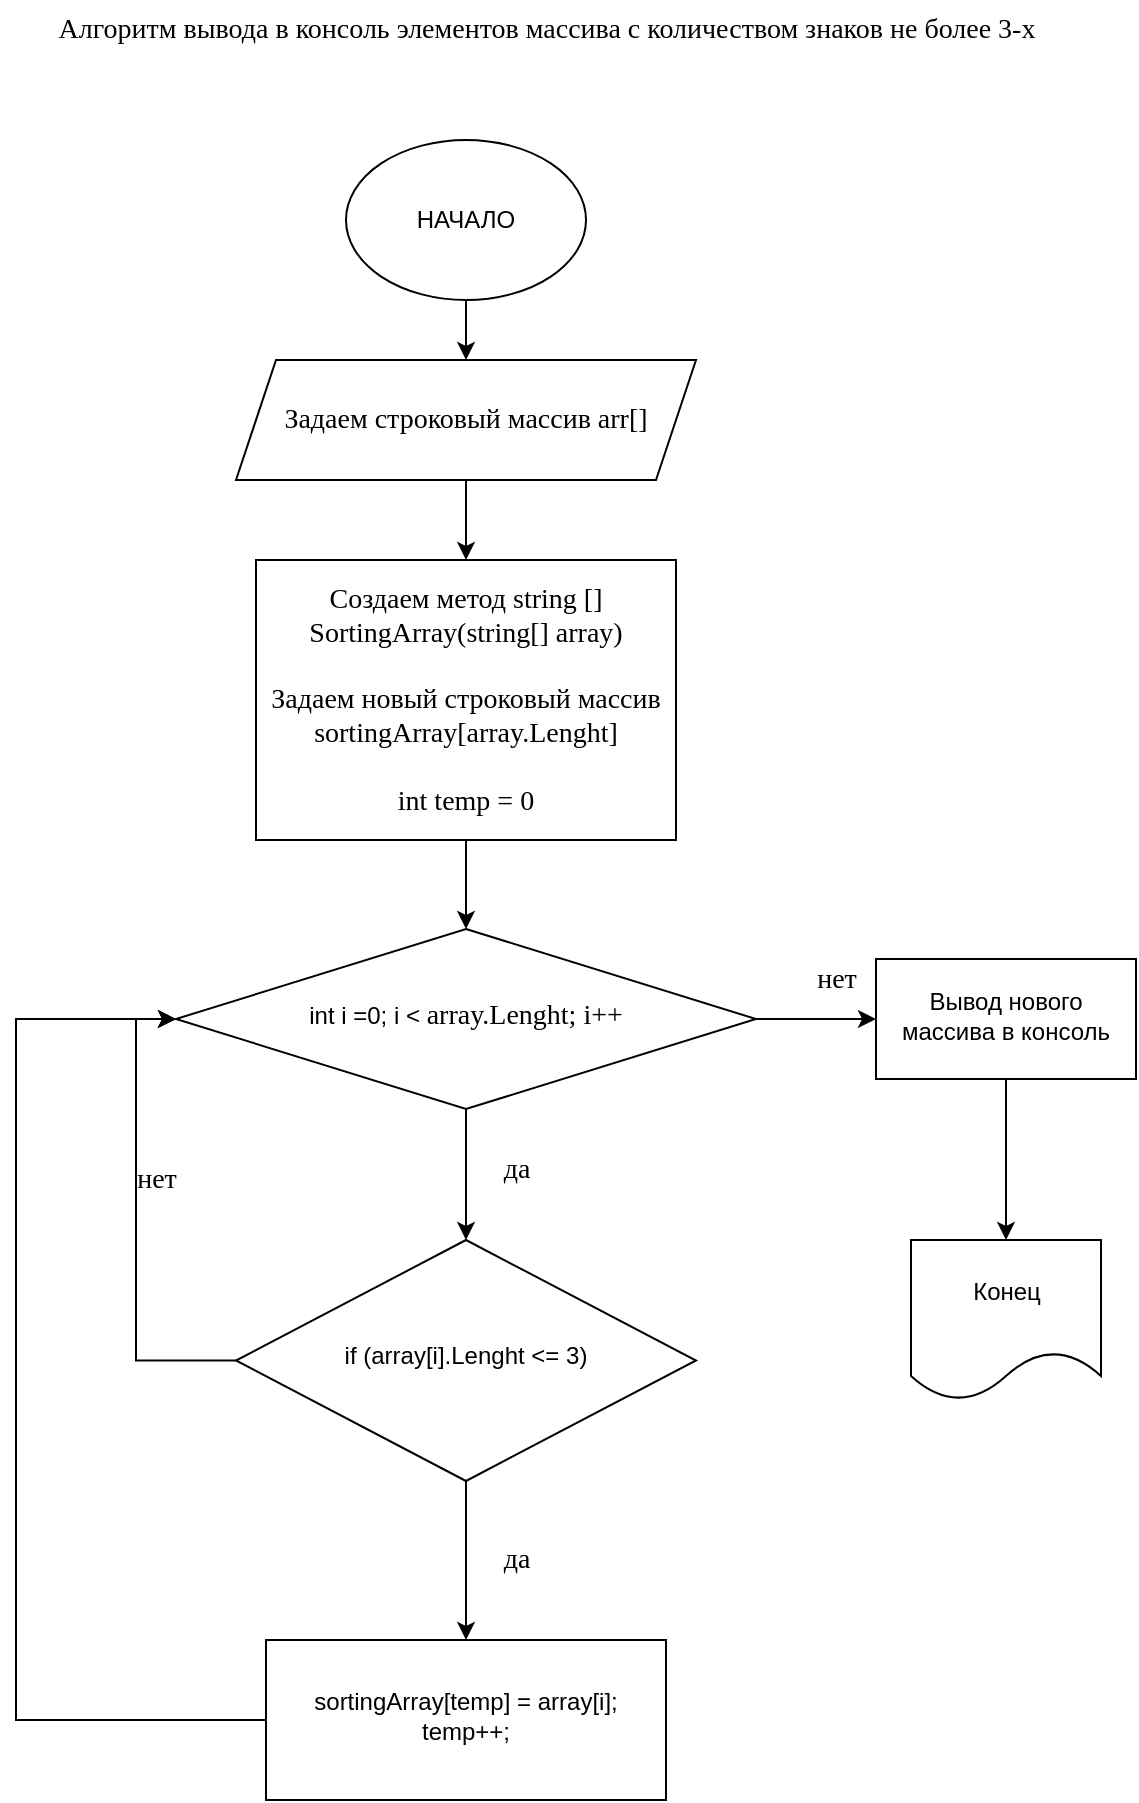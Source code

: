 <mxfile version="20.3.0" type="device"><diagram id="C5RBs43oDa-KdzZeNtuy" name="Page-1"><mxGraphModel dx="1102" dy="865" grid="1" gridSize="10" guides="1" tooltips="1" connect="1" arrows="1" fold="1" page="1" pageScale="1" pageWidth="827" pageHeight="1169" math="0" shadow="0"><root><mxCell id="WIyWlLk6GJQsqaUBKTNV-0"/><mxCell id="WIyWlLk6GJQsqaUBKTNV-1" parent="WIyWlLk6GJQsqaUBKTNV-0"/><mxCell id="WguecoxeIx_qIxzcnAEL-7" value="" style="edgeStyle=orthogonalEdgeStyle;rounded=0;orthogonalLoop=1;jettySize=auto;html=1;fontFamily=Times New Roman;fontSize=14;" edge="1" parent="WIyWlLk6GJQsqaUBKTNV-1" source="WIyWlLk6GJQsqaUBKTNV-10" target="WguecoxeIx_qIxzcnAEL-6"><mxGeometry relative="1" as="geometry"/></mxCell><mxCell id="WguecoxeIx_qIxzcnAEL-26" style="edgeStyle=orthogonalEdgeStyle;rounded=0;orthogonalLoop=1;jettySize=auto;html=1;exitX=0.5;exitY=1;exitDx=0;exitDy=0;fontFamily=Times New Roman;fontSize=14;" edge="1" parent="WIyWlLk6GJQsqaUBKTNV-1" source="WIyWlLk6GJQsqaUBKTNV-10" target="WguecoxeIx_qIxzcnAEL-10"><mxGeometry relative="1" as="geometry"/></mxCell><mxCell id="WIyWlLk6GJQsqaUBKTNV-10" value="int i =0; i &amp;lt;&amp;nbsp;&lt;span style=&quot;font-family: &amp;quot;Times New Roman&amp;quot;; font-size: 14px;&quot;&gt;array.Lenght; i++&lt;/span&gt;" style="rhombus;whiteSpace=wrap;html=1;shadow=0;fontFamily=Helvetica;fontSize=12;align=center;strokeWidth=1;spacing=6;spacingTop=-4;" parent="WIyWlLk6GJQsqaUBKTNV-1" vertex="1"><mxGeometry x="210" y="494.5" width="290" height="90" as="geometry"/></mxCell><mxCell id="WguecoxeIx_qIxzcnAEL-29" style="edgeStyle=orthogonalEdgeStyle;rounded=0;orthogonalLoop=1;jettySize=auto;html=1;exitX=0.5;exitY=1;exitDx=0;exitDy=0;entryX=0.5;entryY=0;entryDx=0;entryDy=0;fontFamily=Times New Roman;fontSize=14;" edge="1" parent="WIyWlLk6GJQsqaUBKTNV-1" source="WguecoxeIx_qIxzcnAEL-0" target="WguecoxeIx_qIxzcnAEL-2"><mxGeometry relative="1" as="geometry"/></mxCell><mxCell id="WguecoxeIx_qIxzcnAEL-0" value="НАЧАЛО" style="ellipse;whiteSpace=wrap;html=1;" vertex="1" parent="WIyWlLk6GJQsqaUBKTNV-1"><mxGeometry x="295" y="100" width="120" height="80" as="geometry"/></mxCell><mxCell id="WguecoxeIx_qIxzcnAEL-1" value="&lt;font face=&quot;Times New Roman&quot; style=&quot;font-size: 14px;&quot;&gt;Алгоритм вывода в консоль элементов массива с количеством знаков не более 3-х&lt;/font&gt;" style="text;html=1;align=center;verticalAlign=middle;resizable=0;points=[];autosize=1;strokeColor=none;fillColor=none;" vertex="1" parent="WIyWlLk6GJQsqaUBKTNV-1"><mxGeometry x="140" y="30" width="510" height="30" as="geometry"/></mxCell><mxCell id="WguecoxeIx_qIxzcnAEL-31" style="edgeStyle=orthogonalEdgeStyle;rounded=0;orthogonalLoop=1;jettySize=auto;html=1;exitX=0.5;exitY=1;exitDx=0;exitDy=0;entryX=0.5;entryY=0;entryDx=0;entryDy=0;fontFamily=Times New Roman;fontSize=14;" edge="1" parent="WIyWlLk6GJQsqaUBKTNV-1" source="WguecoxeIx_qIxzcnAEL-2" target="WguecoxeIx_qIxzcnAEL-4"><mxGeometry relative="1" as="geometry"/></mxCell><mxCell id="WguecoxeIx_qIxzcnAEL-2" value="Задаем строковый массив arr[]" style="shape=parallelogram;perimeter=parallelogramPerimeter;whiteSpace=wrap;html=1;fixedSize=1;fontFamily=Times New Roman;fontSize=14;" vertex="1" parent="WIyWlLk6GJQsqaUBKTNV-1"><mxGeometry x="240" y="210" width="230" height="60" as="geometry"/></mxCell><mxCell id="WguecoxeIx_qIxzcnAEL-32" style="edgeStyle=orthogonalEdgeStyle;rounded=0;orthogonalLoop=1;jettySize=auto;html=1;exitX=0.5;exitY=1;exitDx=0;exitDy=0;entryX=0.5;entryY=0;entryDx=0;entryDy=0;fontFamily=Times New Roman;fontSize=14;" edge="1" parent="WIyWlLk6GJQsqaUBKTNV-1" source="WguecoxeIx_qIxzcnAEL-4" target="WIyWlLk6GJQsqaUBKTNV-10"><mxGeometry relative="1" as="geometry"/></mxCell><mxCell id="WguecoxeIx_qIxzcnAEL-4" value="Создаем метод string []&lt;br&gt;SortingArray(string[] array)&lt;br&gt;&lt;br&gt;Задаем новый строковый массив&lt;br&gt;sortingArray[array.Lenght]&lt;br&gt;&lt;br&gt;int temp = 0" style="rounded=0;whiteSpace=wrap;html=1;fontFamily=Times New Roman;fontSize=14;" vertex="1" parent="WIyWlLk6GJQsqaUBKTNV-1"><mxGeometry x="250" y="310" width="210" height="140" as="geometry"/></mxCell><mxCell id="WguecoxeIx_qIxzcnAEL-34" style="edgeStyle=orthogonalEdgeStyle;rounded=0;orthogonalLoop=1;jettySize=auto;html=1;exitX=0.5;exitY=1;exitDx=0;exitDy=0;entryX=0.5;entryY=0;entryDx=0;entryDy=0;fontFamily=Times New Roman;fontSize=14;" edge="1" parent="WIyWlLk6GJQsqaUBKTNV-1" source="WguecoxeIx_qIxzcnAEL-6" target="WguecoxeIx_qIxzcnAEL-8"><mxGeometry relative="1" as="geometry"/></mxCell><mxCell id="WguecoxeIx_qIxzcnAEL-6" value="Вывод нового массива в консоль" style="whiteSpace=wrap;html=1;shadow=0;strokeWidth=1;spacing=6;spacingTop=-4;" vertex="1" parent="WIyWlLk6GJQsqaUBKTNV-1"><mxGeometry x="560" y="509.5" width="130" height="60" as="geometry"/></mxCell><mxCell id="WguecoxeIx_qIxzcnAEL-8" value="Конец" style="shape=document;whiteSpace=wrap;html=1;boundedLbl=1;shadow=0;strokeWidth=1;spacing=6;spacingTop=-4;" vertex="1" parent="WIyWlLk6GJQsqaUBKTNV-1"><mxGeometry x="577.5" y="650" width="95" height="80" as="geometry"/></mxCell><mxCell id="WguecoxeIx_qIxzcnAEL-13" value="" style="edgeStyle=orthogonalEdgeStyle;rounded=0;orthogonalLoop=1;jettySize=auto;html=1;fontFamily=Times New Roman;fontSize=14;exitX=0.5;exitY=1;exitDx=0;exitDy=0;" edge="1" parent="WIyWlLk6GJQsqaUBKTNV-1" source="WguecoxeIx_qIxzcnAEL-10" target="WguecoxeIx_qIxzcnAEL-12"><mxGeometry relative="1" as="geometry"><mxPoint x="358" y="810" as="sourcePoint"/></mxGeometry></mxCell><mxCell id="WguecoxeIx_qIxzcnAEL-25" style="edgeStyle=orthogonalEdgeStyle;rounded=0;orthogonalLoop=1;jettySize=auto;html=1;exitX=0;exitY=0.5;exitDx=0;exitDy=0;entryX=0;entryY=0.5;entryDx=0;entryDy=0;fontFamily=Times New Roman;fontSize=14;" edge="1" parent="WIyWlLk6GJQsqaUBKTNV-1" source="WguecoxeIx_qIxzcnAEL-10" target="WIyWlLk6GJQsqaUBKTNV-10"><mxGeometry relative="1" as="geometry"/></mxCell><mxCell id="WguecoxeIx_qIxzcnAEL-10" value="if (array[i].Lenght &amp;lt;= 3)" style="rhombus;whiteSpace=wrap;html=1;shadow=0;strokeWidth=1;spacing=6;spacingTop=-4;" vertex="1" parent="WIyWlLk6GJQsqaUBKTNV-1"><mxGeometry x="240" y="650" width="230" height="120.5" as="geometry"/></mxCell><mxCell id="WguecoxeIx_qIxzcnAEL-20" style="edgeStyle=orthogonalEdgeStyle;rounded=0;orthogonalLoop=1;jettySize=auto;html=1;exitX=0;exitY=0.5;exitDx=0;exitDy=0;entryX=0;entryY=0.5;entryDx=0;entryDy=0;fontFamily=Times New Roman;fontSize=14;" edge="1" parent="WIyWlLk6GJQsqaUBKTNV-1" source="WguecoxeIx_qIxzcnAEL-12" target="WIyWlLk6GJQsqaUBKTNV-10"><mxGeometry relative="1" as="geometry"><Array as="points"><mxPoint x="130" y="890"/><mxPoint x="130" y="540"/></Array></mxGeometry></mxCell><mxCell id="WguecoxeIx_qIxzcnAEL-12" value="sortingArray[temp] = array[i];&lt;br&gt;temp++;" style="whiteSpace=wrap;html=1;shadow=0;strokeWidth=1;spacing=6;spacingTop=-4;" vertex="1" parent="WIyWlLk6GJQsqaUBKTNV-1"><mxGeometry x="255" y="850" width="200" height="80" as="geometry"/></mxCell><mxCell id="WguecoxeIx_qIxzcnAEL-21" value="да" style="text;html=1;align=center;verticalAlign=middle;resizable=0;points=[];autosize=1;strokeColor=none;fillColor=none;fontSize=14;fontFamily=Times New Roman;" vertex="1" parent="WIyWlLk6GJQsqaUBKTNV-1"><mxGeometry x="360" y="795" width="40" height="30" as="geometry"/></mxCell><mxCell id="WguecoxeIx_qIxzcnAEL-27" value="нет" style="text;html=1;align=center;verticalAlign=middle;resizable=0;points=[];autosize=1;strokeColor=none;fillColor=none;fontSize=14;fontFamily=Times New Roman;" vertex="1" parent="WIyWlLk6GJQsqaUBKTNV-1"><mxGeometry x="180" y="605" width="40" height="30" as="geometry"/></mxCell><mxCell id="WguecoxeIx_qIxzcnAEL-28" value="нет" style="text;html=1;align=center;verticalAlign=middle;resizable=0;points=[];autosize=1;strokeColor=none;fillColor=none;fontSize=14;fontFamily=Times New Roman;" vertex="1" parent="WIyWlLk6GJQsqaUBKTNV-1"><mxGeometry x="520" y="505" width="40" height="30" as="geometry"/></mxCell><mxCell id="WguecoxeIx_qIxzcnAEL-33" value="да" style="text;html=1;align=center;verticalAlign=middle;resizable=0;points=[];autosize=1;strokeColor=none;fillColor=none;fontSize=14;fontFamily=Times New Roman;" vertex="1" parent="WIyWlLk6GJQsqaUBKTNV-1"><mxGeometry x="360" y="600" width="40" height="30" as="geometry"/></mxCell></root></mxGraphModel></diagram></mxfile>